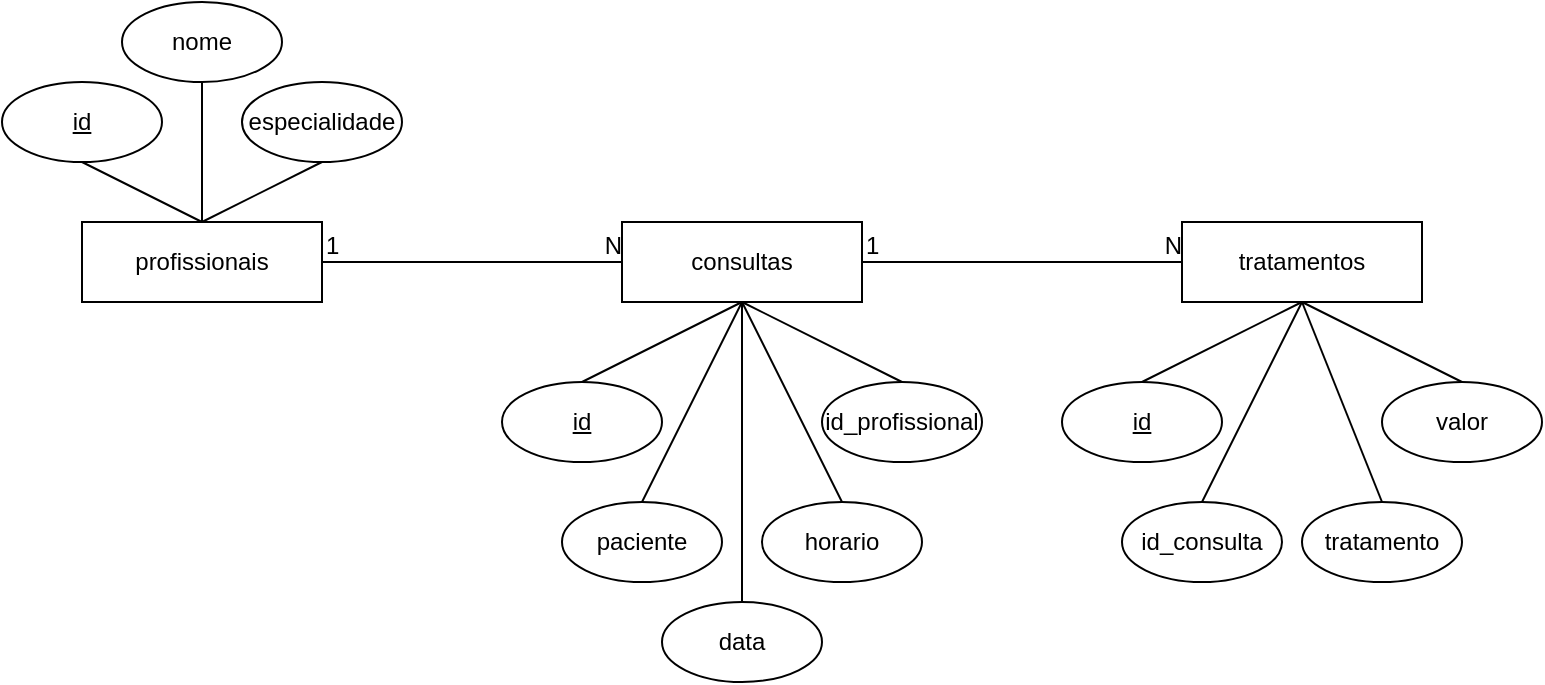 <mxfile version="20.6.0" type="device"><diagram id="f1keLYh6ML9lRtQExKsm" name="Página-1"><mxGraphModel dx="971" dy="516" grid="1" gridSize="10" guides="1" tooltips="1" connect="1" arrows="1" fold="1" page="1" pageScale="1" pageWidth="827" pageHeight="1169" math="0" shadow="0"><root><mxCell id="0"/><mxCell id="1" parent="0"/><mxCell id="rSbr8SVSDLYZjIPJOjRC-1" value="paciente" style="ellipse;whiteSpace=wrap;html=1;align=center;" parent="1" vertex="1"><mxGeometry x="320" y="300" width="80" height="40" as="geometry"/></mxCell><mxCell id="rSbr8SVSDLYZjIPJOjRC-3" value="consultas" style="whiteSpace=wrap;html=1;align=center;" parent="1" vertex="1"><mxGeometry x="350" y="160" width="120" height="40" as="geometry"/></mxCell><mxCell id="rSbr8SVSDLYZjIPJOjRC-5" value="id" style="ellipse;whiteSpace=wrap;html=1;align=center;fontStyle=4;" parent="1" vertex="1"><mxGeometry x="290" y="240" width="80" height="40" as="geometry"/></mxCell><mxCell id="rSbr8SVSDLYZjIPJOjRC-6" value="data" style="ellipse;whiteSpace=wrap;html=1;align=center;" parent="1" vertex="1"><mxGeometry x="370" y="350" width="80" height="40" as="geometry"/></mxCell><mxCell id="rSbr8SVSDLYZjIPJOjRC-7" value="horario" style="ellipse;whiteSpace=wrap;html=1;align=center;" parent="1" vertex="1"><mxGeometry x="420" y="300" width="80" height="40" as="geometry"/></mxCell><mxCell id="rSbr8SVSDLYZjIPJOjRC-8" value="id_profissional" style="ellipse;whiteSpace=wrap;html=1;align=center;" parent="1" vertex="1"><mxGeometry x="450" y="240" width="80" height="40" as="geometry"/></mxCell><mxCell id="rSbr8SVSDLYZjIPJOjRC-10" value="" style="endArrow=none;html=1;rounded=0;entryX=0.5;entryY=1;entryDx=0;entryDy=0;exitX=0.5;exitY=0;exitDx=0;exitDy=0;" parent="1" source="rSbr8SVSDLYZjIPJOjRC-7" target="rSbr8SVSDLYZjIPJOjRC-3" edge="1"><mxGeometry relative="1" as="geometry"><mxPoint x="520" y="470" as="sourcePoint"/><mxPoint x="680" y="470" as="targetPoint"/></mxGeometry></mxCell><mxCell id="rSbr8SVSDLYZjIPJOjRC-11" value="" style="endArrow=none;html=1;rounded=0;entryX=0.5;entryY=1;entryDx=0;entryDy=0;exitX=0.5;exitY=0;exitDx=0;exitDy=0;" parent="1" source="rSbr8SVSDLYZjIPJOjRC-8" target="rSbr8SVSDLYZjIPJOjRC-3" edge="1"><mxGeometry relative="1" as="geometry"><mxPoint x="530" y="480" as="sourcePoint"/><mxPoint x="440" y="210" as="targetPoint"/></mxGeometry></mxCell><mxCell id="rSbr8SVSDLYZjIPJOjRC-12" value="" style="endArrow=none;html=1;rounded=0;exitX=0.5;exitY=0;exitDx=0;exitDy=0;entryX=0.5;entryY=1;entryDx=0;entryDy=0;" parent="1" source="rSbr8SVSDLYZjIPJOjRC-6" target="rSbr8SVSDLYZjIPJOjRC-3" edge="1"><mxGeometry relative="1" as="geometry"><mxPoint x="530" y="480" as="sourcePoint"/><mxPoint x="700" y="390" as="targetPoint"/></mxGeometry></mxCell><mxCell id="rSbr8SVSDLYZjIPJOjRC-13" value="" style="endArrow=none;html=1;rounded=0;exitX=0.5;exitY=0;exitDx=0;exitDy=0;entryX=0.5;entryY=1;entryDx=0;entryDy=0;" parent="1" source="rSbr8SVSDLYZjIPJOjRC-1" target="rSbr8SVSDLYZjIPJOjRC-3" edge="1"><mxGeometry relative="1" as="geometry"><mxPoint x="540" y="490" as="sourcePoint"/><mxPoint x="590" y="200" as="targetPoint"/></mxGeometry></mxCell><mxCell id="rSbr8SVSDLYZjIPJOjRC-14" value="" style="endArrow=none;html=1;rounded=0;entryX=0.5;entryY=1;entryDx=0;entryDy=0;exitX=0.5;exitY=0;exitDx=0;exitDy=0;" parent="1" source="rSbr8SVSDLYZjIPJOjRC-5" target="rSbr8SVSDLYZjIPJOjRC-3" edge="1"><mxGeometry relative="1" as="geometry"><mxPoint x="550" y="500" as="sourcePoint"/><mxPoint x="460" y="230" as="targetPoint"/></mxGeometry></mxCell><mxCell id="rSbr8SVSDLYZjIPJOjRC-16" value="profissionais" style="whiteSpace=wrap;html=1;align=center;" parent="1" vertex="1"><mxGeometry x="80" y="160" width="120" height="40" as="geometry"/></mxCell><mxCell id="rSbr8SVSDLYZjIPJOjRC-17" value="id" style="ellipse;whiteSpace=wrap;html=1;align=center;fontStyle=4;" parent="1" vertex="1"><mxGeometry x="40" y="90" width="80" height="40" as="geometry"/></mxCell><mxCell id="rSbr8SVSDLYZjIPJOjRC-18" value="nome" style="ellipse;whiteSpace=wrap;html=1;align=center;" parent="1" vertex="1"><mxGeometry x="100" y="50" width="80" height="40" as="geometry"/></mxCell><mxCell id="rSbr8SVSDLYZjIPJOjRC-20" value="especialidade" style="ellipse;whiteSpace=wrap;html=1;align=center;" parent="1" vertex="1"><mxGeometry x="160" y="90" width="80" height="40" as="geometry"/></mxCell><mxCell id="rSbr8SVSDLYZjIPJOjRC-22" value="" style="endArrow=none;html=1;rounded=0;entryX=0.5;entryY=0;entryDx=0;entryDy=0;exitX=0.5;exitY=1;exitDx=0;exitDy=0;" parent="1" source="rSbr8SVSDLYZjIPJOjRC-20" target="rSbr8SVSDLYZjIPJOjRC-16" edge="1"><mxGeometry relative="1" as="geometry"><mxPoint x="220" y="310" as="sourcePoint"/><mxPoint x="184" y="210" as="targetPoint"/></mxGeometry></mxCell><mxCell id="rSbr8SVSDLYZjIPJOjRC-23" value="" style="endArrow=none;html=1;rounded=0;exitX=0.5;exitY=1;exitDx=0;exitDy=0;entryX=0.5;entryY=0;entryDx=0;entryDy=0;" parent="1" source="rSbr8SVSDLYZjIPJOjRC-18" target="rSbr8SVSDLYZjIPJOjRC-16" edge="1"><mxGeometry relative="1" as="geometry"><mxPoint x="274" y="480" as="sourcePoint"/><mxPoint x="444" y="390" as="targetPoint"/></mxGeometry></mxCell><mxCell id="rSbr8SVSDLYZjIPJOjRC-25" value="" style="endArrow=none;html=1;rounded=0;entryX=0.5;entryY=0;entryDx=0;entryDy=0;exitX=0.5;exitY=1;exitDx=0;exitDy=0;" parent="1" source="rSbr8SVSDLYZjIPJOjRC-17" target="rSbr8SVSDLYZjIPJOjRC-16" edge="1"><mxGeometry relative="1" as="geometry"><mxPoint x="294" y="500" as="sourcePoint"/><mxPoint x="204" y="230" as="targetPoint"/></mxGeometry></mxCell><mxCell id="9MRutotHValfja7B8aAW-1" value="id_consulta" style="ellipse;whiteSpace=wrap;html=1;align=center;" vertex="1" parent="1"><mxGeometry x="600" y="300" width="80" height="40" as="geometry"/></mxCell><mxCell id="9MRutotHValfja7B8aAW-2" value="tratamentos" style="whiteSpace=wrap;html=1;align=center;" vertex="1" parent="1"><mxGeometry x="630" y="160" width="120" height="40" as="geometry"/></mxCell><mxCell id="9MRutotHValfja7B8aAW-3" value="id" style="ellipse;whiteSpace=wrap;html=1;align=center;fontStyle=4;" vertex="1" parent="1"><mxGeometry x="570" y="240" width="80" height="40" as="geometry"/></mxCell><mxCell id="9MRutotHValfja7B8aAW-4" value="tratamento" style="ellipse;whiteSpace=wrap;html=1;align=center;" vertex="1" parent="1"><mxGeometry x="690" y="300" width="80" height="40" as="geometry"/></mxCell><mxCell id="9MRutotHValfja7B8aAW-6" value="valor" style="ellipse;whiteSpace=wrap;html=1;align=center;" vertex="1" parent="1"><mxGeometry x="730" y="240" width="80" height="40" as="geometry"/></mxCell><mxCell id="9MRutotHValfja7B8aAW-8" value="" style="endArrow=none;html=1;rounded=0;entryX=0.5;entryY=1;entryDx=0;entryDy=0;exitX=0.5;exitY=0;exitDx=0;exitDy=0;" edge="1" parent="1" source="9MRutotHValfja7B8aAW-6" target="9MRutotHValfja7B8aAW-2"><mxGeometry relative="1" as="geometry"><mxPoint x="810" y="480" as="sourcePoint"/><mxPoint x="720" y="210" as="targetPoint"/></mxGeometry></mxCell><mxCell id="9MRutotHValfja7B8aAW-9" value="" style="endArrow=none;html=1;rounded=0;exitX=0.5;exitY=0;exitDx=0;exitDy=0;entryX=0.5;entryY=1;entryDx=0;entryDy=0;" edge="1" parent="1" source="9MRutotHValfja7B8aAW-4" target="9MRutotHValfja7B8aAW-2"><mxGeometry relative="1" as="geometry"><mxPoint x="810" y="480" as="sourcePoint"/><mxPoint x="980" y="390" as="targetPoint"/></mxGeometry></mxCell><mxCell id="9MRutotHValfja7B8aAW-10" value="" style="endArrow=none;html=1;rounded=0;exitX=0.5;exitY=0;exitDx=0;exitDy=0;entryX=0.5;entryY=1;entryDx=0;entryDy=0;" edge="1" parent="1" source="9MRutotHValfja7B8aAW-1" target="9MRutotHValfja7B8aAW-2"><mxGeometry relative="1" as="geometry"><mxPoint x="820" y="490" as="sourcePoint"/><mxPoint x="870" y="200" as="targetPoint"/></mxGeometry></mxCell><mxCell id="9MRutotHValfja7B8aAW-11" value="" style="endArrow=none;html=1;rounded=0;entryX=0.5;entryY=1;entryDx=0;entryDy=0;exitX=0.5;exitY=0;exitDx=0;exitDy=0;" edge="1" parent="1" source="9MRutotHValfja7B8aAW-3" target="9MRutotHValfja7B8aAW-2"><mxGeometry relative="1" as="geometry"><mxPoint x="830" y="500" as="sourcePoint"/><mxPoint x="740" y="230" as="targetPoint"/></mxGeometry></mxCell><mxCell id="9MRutotHValfja7B8aAW-14" value="" style="endArrow=none;html=1;rounded=0;entryX=0;entryY=0.5;entryDx=0;entryDy=0;exitX=1;exitY=0.5;exitDx=0;exitDy=0;" edge="1" parent="1" source="rSbr8SVSDLYZjIPJOjRC-16" target="rSbr8SVSDLYZjIPJOjRC-3"><mxGeometry relative="1" as="geometry"><mxPoint x="240" y="210" as="sourcePoint"/><mxPoint x="320" y="180" as="targetPoint"/></mxGeometry></mxCell><mxCell id="9MRutotHValfja7B8aAW-15" value="1" style="resizable=0;html=1;align=left;verticalAlign=bottom;" connectable="0" vertex="1" parent="9MRutotHValfja7B8aAW-14"><mxGeometry x="-1" relative="1" as="geometry"/></mxCell><mxCell id="9MRutotHValfja7B8aAW-16" value="N" style="resizable=0;html=1;align=right;verticalAlign=bottom;" connectable="0" vertex="1" parent="9MRutotHValfja7B8aAW-14"><mxGeometry x="1" relative="1" as="geometry"/></mxCell><mxCell id="9MRutotHValfja7B8aAW-17" value="" style="endArrow=none;html=1;rounded=0;entryX=0;entryY=0.5;entryDx=0;entryDy=0;exitX=1;exitY=0.5;exitDx=0;exitDy=0;" edge="1" parent="1" source="rSbr8SVSDLYZjIPJOjRC-3" target="9MRutotHValfja7B8aAW-2"><mxGeometry relative="1" as="geometry"><mxPoint x="530" y="180" as="sourcePoint"/><mxPoint x="620" y="179.5" as="targetPoint"/></mxGeometry></mxCell><mxCell id="9MRutotHValfja7B8aAW-18" value="1" style="resizable=0;html=1;align=left;verticalAlign=bottom;" connectable="0" vertex="1" parent="9MRutotHValfja7B8aAW-17"><mxGeometry x="-1" relative="1" as="geometry"/></mxCell><mxCell id="9MRutotHValfja7B8aAW-19" value="N" style="resizable=0;html=1;align=right;verticalAlign=bottom;" connectable="0" vertex="1" parent="9MRutotHValfja7B8aAW-17"><mxGeometry x="1" relative="1" as="geometry"/></mxCell></root></mxGraphModel></diagram></mxfile>